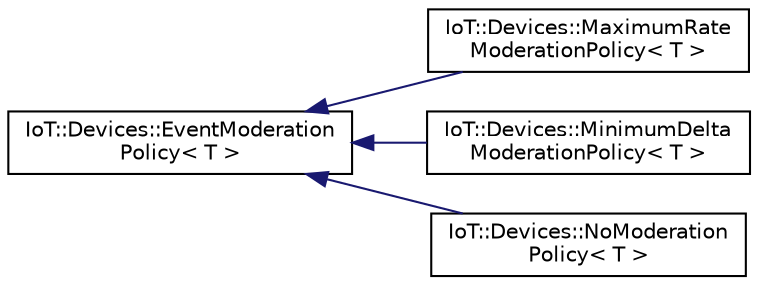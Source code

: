 digraph "Graphical Class Hierarchy"
{
 // LATEX_PDF_SIZE
  edge [fontname="Helvetica",fontsize="10",labelfontname="Helvetica",labelfontsize="10"];
  node [fontname="Helvetica",fontsize="10",shape=record];
  rankdir="LR";
  Node0 [label="IoT::Devices::EventModeration\lPolicy\< T \>",height=0.2,width=0.4,color="black", fillcolor="white", style="filled",URL="$classIoT_1_1Devices_1_1EventModerationPolicy.html",tooltip=" "];
  Node0 -> Node1 [dir="back",color="midnightblue",fontsize="10",style="solid",fontname="Helvetica"];
  Node1 [label="IoT::Devices::MaximumRate\lModerationPolicy\< T \>",height=0.2,width=0.4,color="black", fillcolor="white", style="filled",URL="$classIoT_1_1Devices_1_1MaximumRateModerationPolicy.html",tooltip=" "];
  Node0 -> Node2 [dir="back",color="midnightblue",fontsize="10",style="solid",fontname="Helvetica"];
  Node2 [label="IoT::Devices::MinimumDelta\lModerationPolicy\< T \>",height=0.2,width=0.4,color="black", fillcolor="white", style="filled",URL="$classIoT_1_1Devices_1_1MinimumDeltaModerationPolicy.html",tooltip=" "];
  Node0 -> Node3 [dir="back",color="midnightblue",fontsize="10",style="solid",fontname="Helvetica"];
  Node3 [label="IoT::Devices::NoModeration\lPolicy\< T \>",height=0.2,width=0.4,color="black", fillcolor="white", style="filled",URL="$classIoT_1_1Devices_1_1NoModerationPolicy.html",tooltip=" "];
}
